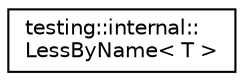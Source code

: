 digraph "Graphical Class Hierarchy"
{
  edge [fontname="Helvetica",fontsize="10",labelfontname="Helvetica",labelfontsize="10"];
  node [fontname="Helvetica",fontsize="10",shape=record];
  rankdir="LR";
  Node0 [label="testing::internal::\lLessByName\< T \>",height=0.2,width=0.4,color="black", fillcolor="white", style="filled",URL="$structtesting_1_1internal_1_1LessByName.html"];
}

